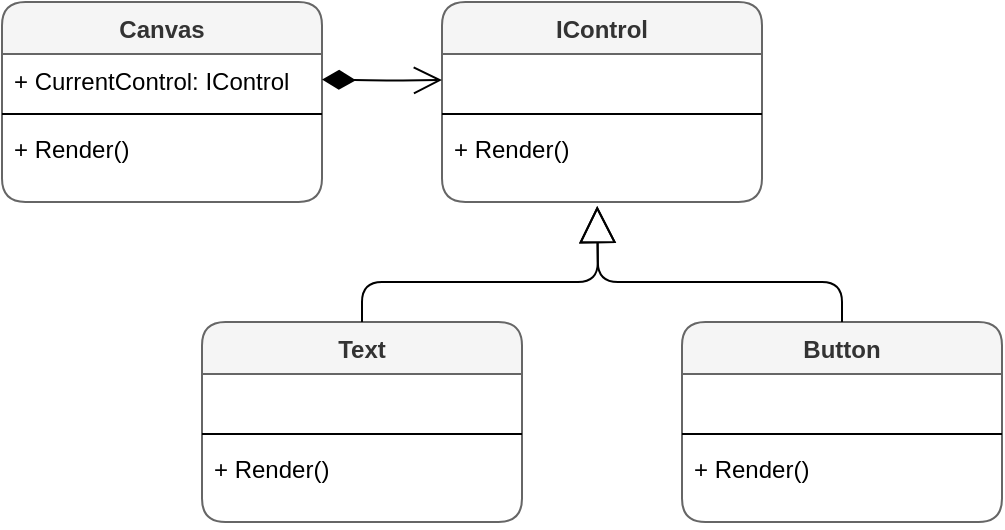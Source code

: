 <mxfile version="14.3.1" type="device"><diagram id="K-7Pa79kuBB4D1aFBp5_" name="Page-1"><mxGraphModel dx="825" dy="426" grid="1" gridSize="10" guides="1" tooltips="1" connect="1" arrows="1" fold="1" page="1" pageScale="1" pageWidth="850" pageHeight="1100" math="0" shadow="0"><root><mxCell id="0"/><mxCell id="1" parent="0"/><mxCell id="tmAQYua4AXrPkEP50Rwr-1" value="Canvas" style="swimlane;fontStyle=1;align=center;verticalAlign=top;childLayout=stackLayout;horizontal=1;startSize=26;horizontalStack=0;resizeParent=1;resizeParentMax=0;resizeLast=0;collapsible=1;marginBottom=0;resizeHeight=1;rounded=1;shadow=0;sketch=0;noLabel=0;portConstraintRotation=0;expand=1;resizable=1;treeFolding=0;pointerEvents=1;deletable=1;autosize=0;container=0;swimlaneFillColor=none;fillColor=#f5f5f5;strokeColor=#666666;fontColor=#333333;" parent="1" vertex="1"><mxGeometry x="40" y="40" width="160" height="100" as="geometry"><mxRectangle x="40" y="40" width="70" height="26" as="alternateBounds"/></mxGeometry></mxCell><mxCell id="tmAQYua4AXrPkEP50Rwr-2" value="+ CurrentControl: IControl" style="text;strokeColor=none;fillColor=none;align=left;verticalAlign=top;spacingLeft=4;spacingRight=4;overflow=hidden;rotatable=0;points=[[0,0.5],[1,0.5]];portConstraint=eastwest;" parent="tmAQYua4AXrPkEP50Rwr-1" vertex="1"><mxGeometry y="26" width="160" height="26" as="geometry"/></mxCell><mxCell id="tmAQYua4AXrPkEP50Rwr-3" value="" style="line;strokeWidth=1;fillColor=none;align=left;verticalAlign=middle;spacingTop=-1;spacingLeft=3;spacingRight=3;rotatable=0;labelPosition=right;points=[];portConstraint=eastwest;" parent="tmAQYua4AXrPkEP50Rwr-1" vertex="1"><mxGeometry y="52" width="160" height="8" as="geometry"/></mxCell><mxCell id="tmAQYua4AXrPkEP50Rwr-4" value="+ Render()" style="text;strokeColor=none;fillColor=none;align=left;verticalAlign=top;spacingLeft=4;spacingRight=4;overflow=hidden;rotatable=0;points=[[0,0.5],[1,0.5]];portConstraint=eastwest;" parent="tmAQYua4AXrPkEP50Rwr-1" vertex="1"><mxGeometry y="60" width="160" height="40" as="geometry"/></mxCell><mxCell id="tmAQYua4AXrPkEP50Rwr-5" value="IControl" style="swimlane;fontStyle=1;align=center;verticalAlign=top;childLayout=stackLayout;horizontal=1;startSize=26;horizontalStack=0;resizeParent=1;resizeParentMax=0;resizeLast=0;collapsible=1;marginBottom=0;resizeHeight=1;rounded=1;shadow=0;sketch=0;noLabel=0;portConstraintRotation=0;expand=1;resizable=1;treeFolding=0;pointerEvents=1;deletable=1;autosize=0;container=0;swimlaneFillColor=none;fillColor=#f5f5f5;strokeColor=#666666;fontColor=#333333;" parent="1" vertex="1"><mxGeometry x="260" y="40" width="160" height="100" as="geometry"><mxRectangle x="40" y="40" width="70" height="26" as="alternateBounds"/></mxGeometry></mxCell><mxCell id="tmAQYua4AXrPkEP50Rwr-6" value=" " style="text;strokeColor=none;fillColor=none;align=left;verticalAlign=top;spacingLeft=4;spacingRight=4;overflow=hidden;rotatable=0;points=[[0,0.5],[1,0.5]];portConstraint=eastwest;" parent="tmAQYua4AXrPkEP50Rwr-5" vertex="1"><mxGeometry y="26" width="160" height="26" as="geometry"/></mxCell><mxCell id="tmAQYua4AXrPkEP50Rwr-21" value="" style="endArrow=open;html=1;endSize=12;startArrow=diamondThin;startSize=14;startFill=1;edgeStyle=orthogonalEdgeStyle;align=left;verticalAlign=bottom;" parent="tmAQYua4AXrPkEP50Rwr-5" target="tmAQYua4AXrPkEP50Rwr-6" edge="1"><mxGeometry x="-1" y="3" relative="1" as="geometry"><mxPoint x="-60" y="38.76" as="sourcePoint"/><mxPoint x="100" y="38.76" as="targetPoint"/></mxGeometry></mxCell><mxCell id="tmAQYua4AXrPkEP50Rwr-7" value="" style="line;strokeWidth=1;fillColor=none;align=left;verticalAlign=middle;spacingTop=-1;spacingLeft=3;spacingRight=3;rotatable=0;labelPosition=right;points=[];portConstraint=eastwest;" parent="tmAQYua4AXrPkEP50Rwr-5" vertex="1"><mxGeometry y="52" width="160" height="8" as="geometry"/></mxCell><mxCell id="tmAQYua4AXrPkEP50Rwr-8" value="+ Render()" style="text;strokeColor=none;fillColor=none;align=left;verticalAlign=top;spacingLeft=4;spacingRight=4;overflow=hidden;rotatable=0;points=[[0,0.5],[1,0.5]];portConstraint=eastwest;" parent="tmAQYua4AXrPkEP50Rwr-5" vertex="1"><mxGeometry y="60" width="160" height="40" as="geometry"/></mxCell><mxCell id="tmAQYua4AXrPkEP50Rwr-9" value="Text" style="swimlane;fontStyle=1;align=center;verticalAlign=top;childLayout=stackLayout;horizontal=1;startSize=26;horizontalStack=0;resizeParent=1;resizeParentMax=0;resizeLast=0;collapsible=1;marginBottom=0;resizeHeight=1;rounded=1;shadow=0;sketch=0;noLabel=0;portConstraintRotation=0;expand=1;resizable=1;treeFolding=0;pointerEvents=1;deletable=1;autosize=0;container=0;swimlaneFillColor=none;fillColor=#f5f5f5;strokeColor=#666666;fontColor=#333333;" parent="1" vertex="1"><mxGeometry x="140" y="200" width="160" height="100" as="geometry"><mxRectangle x="40" y="40" width="70" height="26" as="alternateBounds"/></mxGeometry></mxCell><mxCell id="tmAQYua4AXrPkEP50Rwr-10" value=" " style="text;strokeColor=none;fillColor=none;align=left;verticalAlign=top;spacingLeft=4;spacingRight=4;overflow=hidden;rotatable=0;points=[[0,0.5],[1,0.5]];portConstraint=eastwest;" parent="tmAQYua4AXrPkEP50Rwr-9" vertex="1"><mxGeometry y="26" width="160" height="26" as="geometry"/></mxCell><mxCell id="tmAQYua4AXrPkEP50Rwr-11" value="" style="line;strokeWidth=1;fillColor=none;align=left;verticalAlign=middle;spacingTop=-1;spacingLeft=3;spacingRight=3;rotatable=0;labelPosition=right;points=[];portConstraint=eastwest;" parent="tmAQYua4AXrPkEP50Rwr-9" vertex="1"><mxGeometry y="52" width="160" height="8" as="geometry"/></mxCell><mxCell id="tmAQYua4AXrPkEP50Rwr-12" value="+ Render()" style="text;strokeColor=none;fillColor=none;align=left;verticalAlign=top;spacingLeft=4;spacingRight=4;overflow=hidden;rotatable=0;points=[[0,0.5],[1,0.5]];portConstraint=eastwest;" parent="tmAQYua4AXrPkEP50Rwr-9" vertex="1"><mxGeometry y="60" width="160" height="40" as="geometry"/></mxCell><mxCell id="tmAQYua4AXrPkEP50Rwr-13" value="Button" style="swimlane;fontStyle=1;align=center;verticalAlign=top;childLayout=stackLayout;horizontal=1;startSize=26;horizontalStack=0;resizeParent=1;resizeParentMax=0;resizeLast=0;collapsible=1;marginBottom=0;resizeHeight=1;rounded=1;shadow=0;sketch=0;noLabel=0;portConstraintRotation=0;expand=1;resizable=1;treeFolding=0;pointerEvents=1;deletable=1;autosize=0;container=0;swimlaneFillColor=none;fillColor=#f5f5f5;strokeColor=#666666;fontColor=#333333;" parent="1" vertex="1"><mxGeometry x="380" y="200" width="160" height="100" as="geometry"><mxRectangle x="40" y="40" width="70" height="26" as="alternateBounds"/></mxGeometry></mxCell><mxCell id="tmAQYua4AXrPkEP50Rwr-14" value=" " style="text;strokeColor=none;fillColor=none;align=left;verticalAlign=top;spacingLeft=4;spacingRight=4;overflow=hidden;rotatable=0;points=[[0,0.5],[1,0.5]];portConstraint=eastwest;" parent="tmAQYua4AXrPkEP50Rwr-13" vertex="1"><mxGeometry y="26" width="160" height="26" as="geometry"/></mxCell><mxCell id="tmAQYua4AXrPkEP50Rwr-15" value="" style="line;strokeWidth=1;fillColor=none;align=left;verticalAlign=middle;spacingTop=-1;spacingLeft=3;spacingRight=3;rotatable=0;labelPosition=right;points=[];portConstraint=eastwest;" parent="tmAQYua4AXrPkEP50Rwr-13" vertex="1"><mxGeometry y="52" width="160" height="8" as="geometry"/></mxCell><mxCell id="tmAQYua4AXrPkEP50Rwr-16" value="+ Render()" style="text;strokeColor=none;fillColor=none;align=left;verticalAlign=top;spacingLeft=4;spacingRight=4;overflow=hidden;rotatable=0;points=[[0,0.5],[1,0.5]];portConstraint=eastwest;" parent="tmAQYua4AXrPkEP50Rwr-13" vertex="1"><mxGeometry y="60" width="160" height="40" as="geometry"/></mxCell><mxCell id="tmAQYua4AXrPkEP50Rwr-17" value="" style="endArrow=block;endSize=16;endFill=0;html=1;entryX=0.485;entryY=1.051;entryDx=0;entryDy=0;entryPerimeter=0;exitX=0.5;exitY=0;exitDx=0;exitDy=0;" parent="1" source="tmAQYua4AXrPkEP50Rwr-9" target="tmAQYua4AXrPkEP50Rwr-8" edge="1"><mxGeometry width="160" relative="1" as="geometry"><mxPoint x="300" y="250" as="sourcePoint"/><mxPoint x="460" y="250" as="targetPoint"/><Array as="points"><mxPoint x="220" y="180"/><mxPoint x="338" y="180"/></Array></mxGeometry></mxCell><mxCell id="tmAQYua4AXrPkEP50Rwr-20" value="" style="endArrow=block;endSize=16;endFill=0;html=1;entryX=0.485;entryY=1.051;entryDx=0;entryDy=0;entryPerimeter=0;exitX=0.5;exitY=0;exitDx=0;exitDy=0;" parent="1" source="tmAQYua4AXrPkEP50Rwr-13" edge="1"><mxGeometry width="160" relative="1" as="geometry"><mxPoint x="220" y="200" as="sourcePoint"/><mxPoint x="337.6" y="142.04" as="targetPoint"/><Array as="points"><mxPoint x="460" y="180"/><mxPoint x="338" y="180"/></Array></mxGeometry></mxCell></root></mxGraphModel></diagram></mxfile>